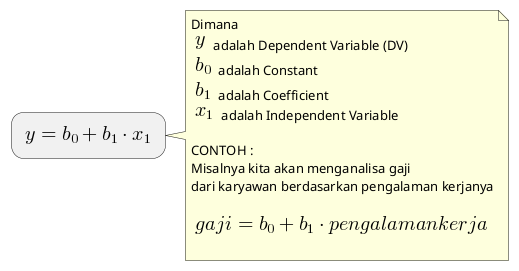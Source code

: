 @startuml
:<math>y = b_0 + b_1 * x_1</math>;
note right
Dimana
<math>y</math> adalah Dependent Variable (DV)
<math>b_0</math> adalah Constant
<math>b_1</math> adalah Coefficient
<math>x_1</math> adalah Independent Variable

CONTOH : 
Misalnya kita akan menganalisa gaji 
dari karyawan berdasarkan pengalaman kerjanya

<math> gaji = b_0 + b_1 * pengalamankerja </math>

end note
@enduml